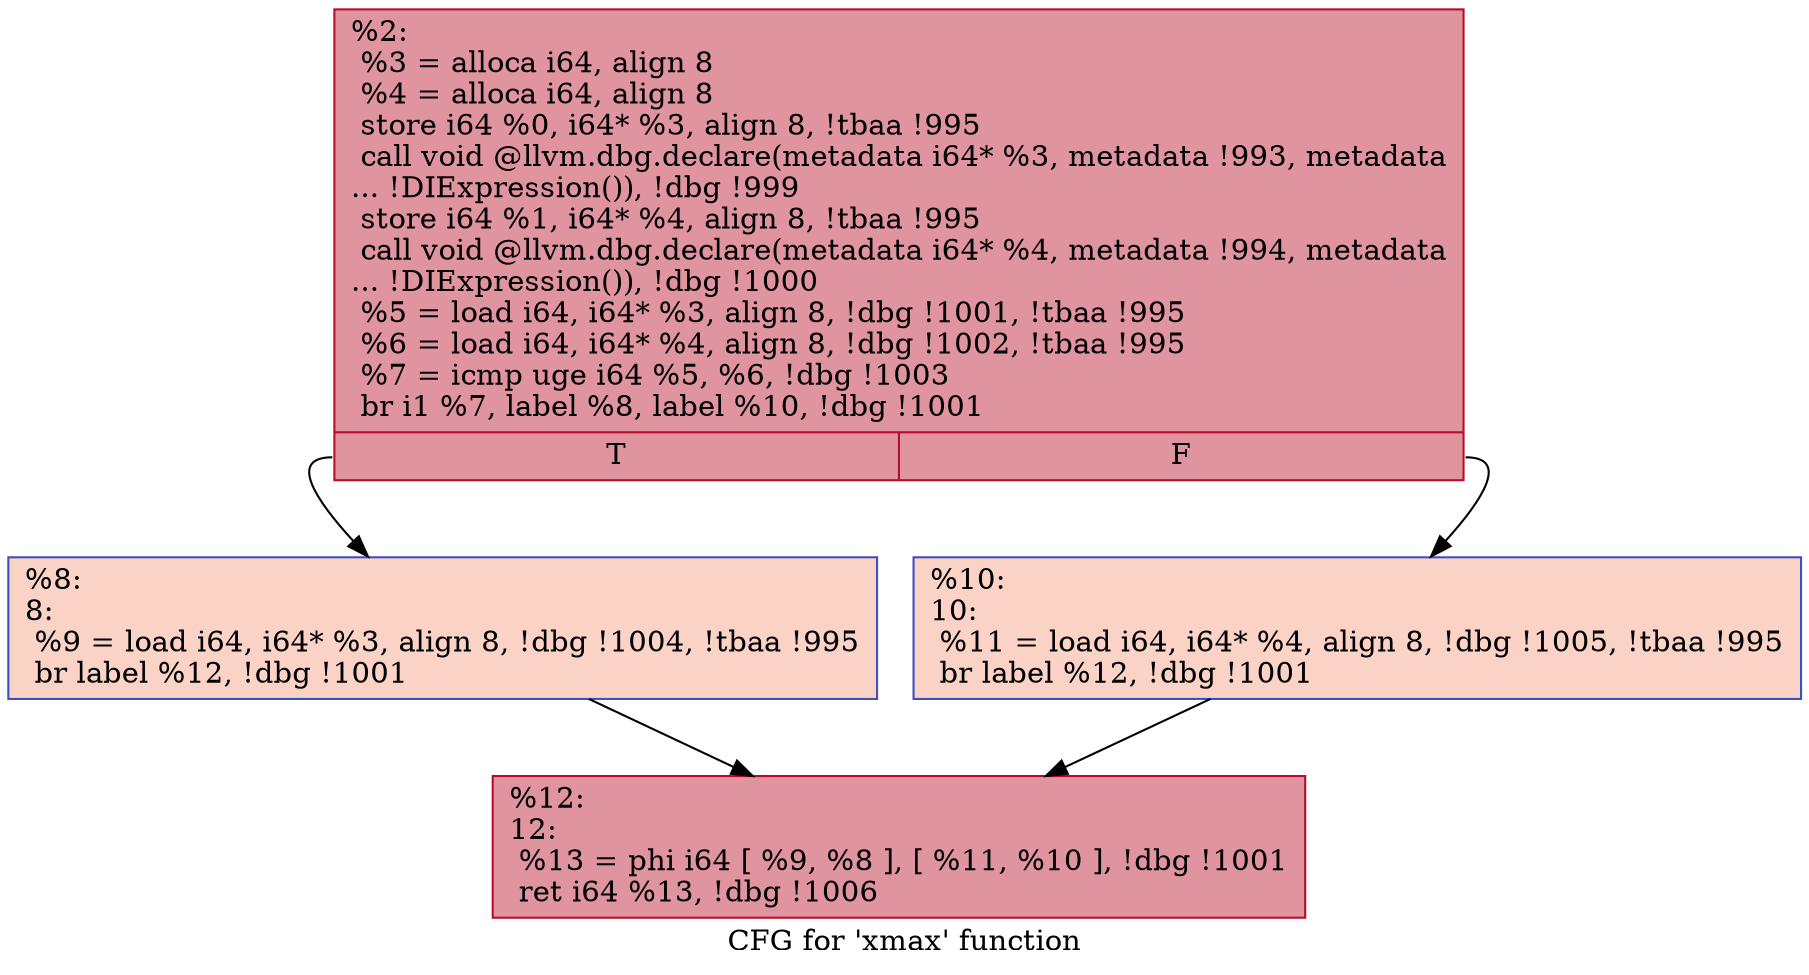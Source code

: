digraph "CFG for 'xmax' function" {
	label="CFG for 'xmax' function";

	Node0x1460280 [shape=record,color="#b70d28ff", style=filled, fillcolor="#b70d2870",label="{%2:\l  %3 = alloca i64, align 8\l  %4 = alloca i64, align 8\l  store i64 %0, i64* %3, align 8, !tbaa !995\l  call void @llvm.dbg.declare(metadata i64* %3, metadata !993, metadata\l... !DIExpression()), !dbg !999\l  store i64 %1, i64* %4, align 8, !tbaa !995\l  call void @llvm.dbg.declare(metadata i64* %4, metadata !994, metadata\l... !DIExpression()), !dbg !1000\l  %5 = load i64, i64* %3, align 8, !dbg !1001, !tbaa !995\l  %6 = load i64, i64* %4, align 8, !dbg !1002, !tbaa !995\l  %7 = icmp uge i64 %5, %6, !dbg !1003\l  br i1 %7, label %8, label %10, !dbg !1001\l|{<s0>T|<s1>F}}"];
	Node0x1460280:s0 -> Node0x14617e0;
	Node0x1460280:s1 -> Node0x1461830;
	Node0x14617e0 [shape=record,color="#3d50c3ff", style=filled, fillcolor="#f59c7d70",label="{%8:\l8:                                                \l  %9 = load i64, i64* %3, align 8, !dbg !1004, !tbaa !995\l  br label %12, !dbg !1001\l}"];
	Node0x14617e0 -> Node0x1461880;
	Node0x1461830 [shape=record,color="#3d50c3ff", style=filled, fillcolor="#f59c7d70",label="{%10:\l10:                                               \l  %11 = load i64, i64* %4, align 8, !dbg !1005, !tbaa !995\l  br label %12, !dbg !1001\l}"];
	Node0x1461830 -> Node0x1461880;
	Node0x1461880 [shape=record,color="#b70d28ff", style=filled, fillcolor="#b70d2870",label="{%12:\l12:                                               \l  %13 = phi i64 [ %9, %8 ], [ %11, %10 ], !dbg !1001\l  ret i64 %13, !dbg !1006\l}"];
}
